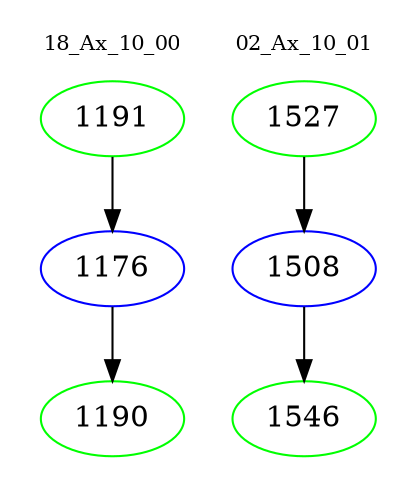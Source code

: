 digraph{
subgraph cluster_0 {
color = white
label = "18_Ax_10_00";
fontsize=10;
T0_1191 [label="1191", color="green"]
T0_1191 -> T0_1176 [color="black"]
T0_1176 [label="1176", color="blue"]
T0_1176 -> T0_1190 [color="black"]
T0_1190 [label="1190", color="green"]
}
subgraph cluster_1 {
color = white
label = "02_Ax_10_01";
fontsize=10;
T1_1527 [label="1527", color="green"]
T1_1527 -> T1_1508 [color="black"]
T1_1508 [label="1508", color="blue"]
T1_1508 -> T1_1546 [color="black"]
T1_1546 [label="1546", color="green"]
}
}
